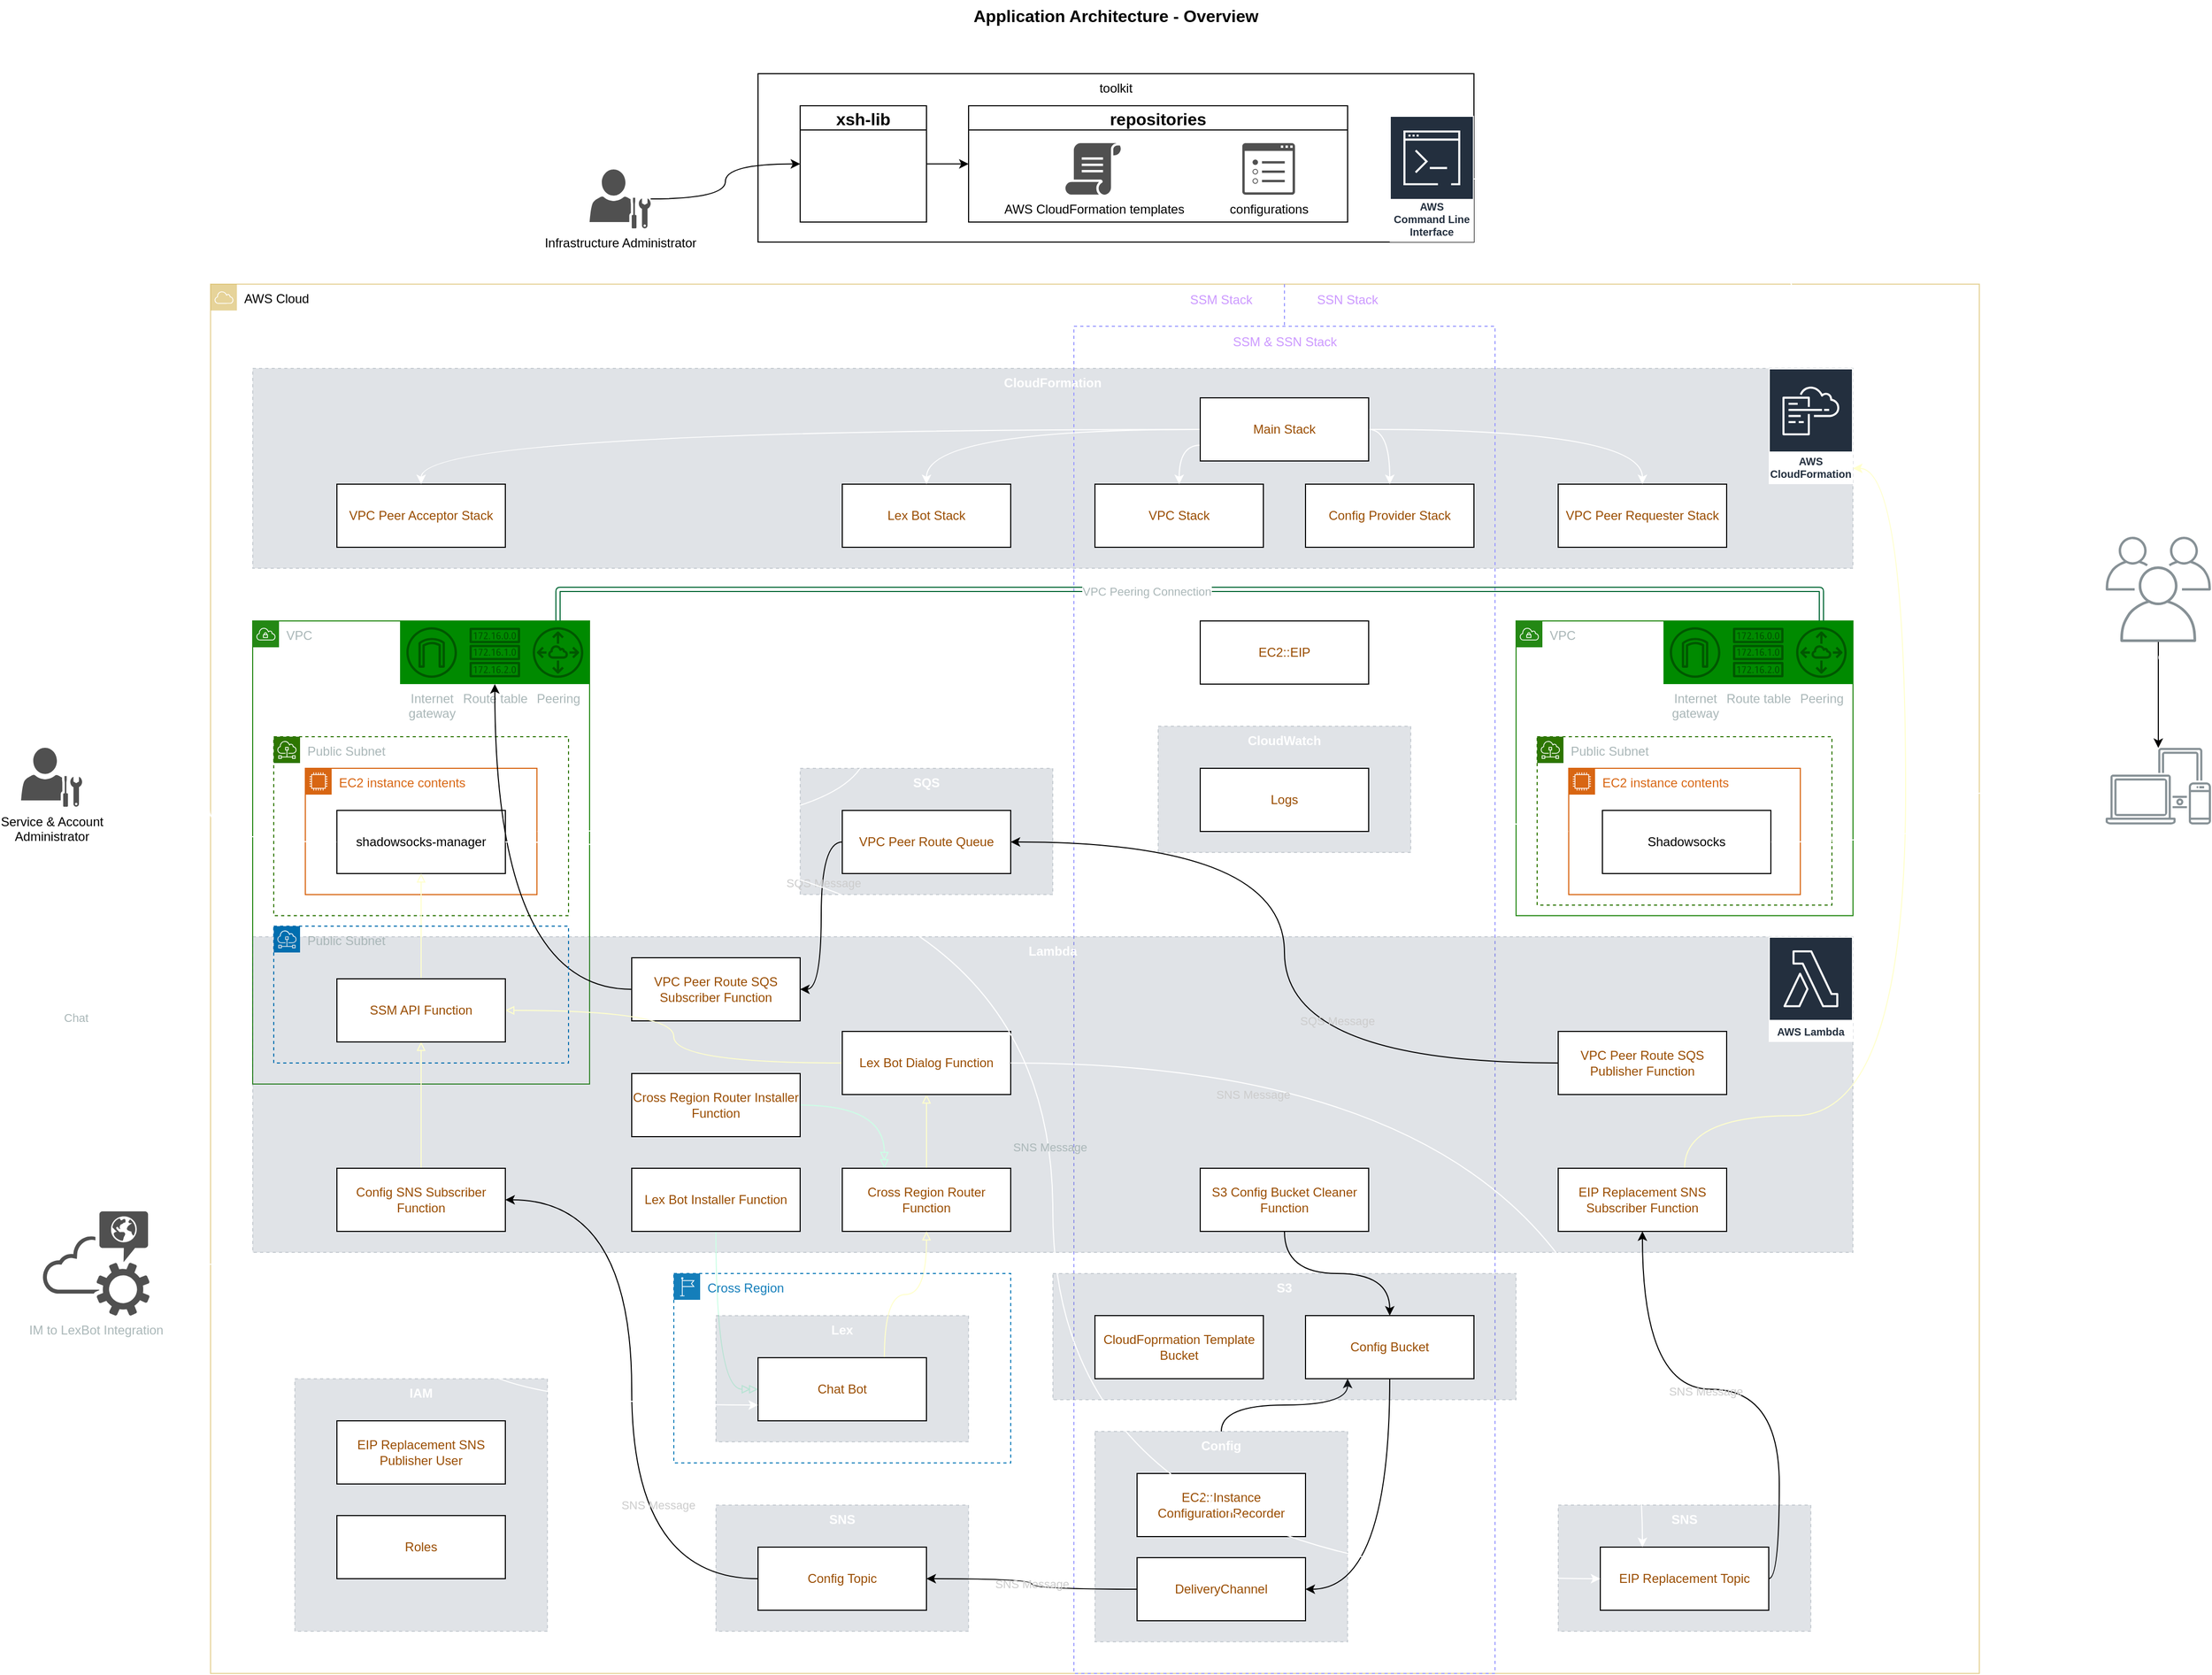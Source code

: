 <mxfile>
    <diagram id="6mEDW-DJfZ1SAaMYTYwN" name="Page-1">
        <mxGraphModel dx="754" dy="772" grid="1" gridSize="10" guides="1" tooltips="1" connect="1" arrows="1" fold="1" page="1" pageScale="1" pageWidth="2336" pageHeight="1654" math="0" shadow="0">
            <root>
                <mxCell id="0"/>
                <mxCell id="1" parent="0"/>
                <mxCell id="27" value="AWS Cloud" style="outlineConnect=0;html=1;whiteSpace=wrap;fontSize=12;fontStyle=0;shape=mxgraph.aws4.group;grIcon=mxgraph.aws4.group_aws_cloud;strokeColor=#d6b656;fillColor=none;verticalAlign=top;align=left;spacingLeft=30;dashed=0;rounded=0;opacity=60;" parent="1" vertex="1">
                    <mxGeometry x="320" y="280" width="1680" height="1320" as="geometry"/>
                </mxCell>
                <mxCell id="206" value="Public Subnet" style="sketch=0;outlineConnect=0;html=1;whiteSpace=wrap;fontSize=12;fontStyle=0;shape=mxgraph.aws4.group;grIcon=mxgraph.aws4.group_subnet;strokeColor=#2D7600;fillColor=none;verticalAlign=top;align=left;spacingLeft=30;fontColor=#AAB7B8;dashed=1;labelBackgroundColor=none;labelBorderColor=none;fontFamily=Helvetica;" parent="1" vertex="1">
                    <mxGeometry x="380" y="710" width="280" height="170" as="geometry"/>
                </mxCell>
                <mxCell id="47" value="VPC" style="points=[[0,0],[0.25,0],[0.5,0],[0.75,0],[1,0],[1,0.25],[1,0.5],[1,0.75],[1,1],[0.75,1],[0.5,1],[0.25,1],[0,1],[0,0.75],[0,0.5],[0,0.25]];outlineConnect=0;gradientColor=none;html=1;whiteSpace=wrap;fontSize=12;fontStyle=0;container=1;pointerEvents=0;collapsible=0;recursiveResize=0;shape=mxgraph.aws4.group;grIcon=mxgraph.aws4.group_vpc;strokeColor=#248814;fillColor=none;verticalAlign=top;align=left;spacingLeft=30;fontColor=#AAB7B8;dashed=0;" parent="1" vertex="1">
                    <mxGeometry x="360" y="600" width="320" height="440" as="geometry"/>
                </mxCell>
                <mxCell id="82" value="Route table" style="sketch=0;outlineConnect=0;fontColor=#AAB7B8;strokeColor=#005700;fillColor=#008a00;dashed=0;verticalLabelPosition=bottom;verticalAlign=top;align=center;html=1;fontSize=12;fontStyle=0;aspect=fixed;shape=mxgraph.aws4.resourceIcon;resIcon=mxgraph.aws4.route_table;labelBackgroundColor=none;labelBorderColor=none;" parent="47" vertex="1">
                    <mxGeometry x="200" width="60" height="60" as="geometry"/>
                </mxCell>
                <mxCell id="49" value="EC2 instance contents" style="points=[[0,0],[0.25,0],[0.5,0],[0.75,0],[1,0],[1,0.25],[1,0.5],[1,0.75],[1,1],[0.75,1],[0.5,1],[0.25,1],[0,1],[0,0.75],[0,0.5],[0,0.25]];outlineConnect=0;gradientColor=none;html=1;whiteSpace=wrap;fontSize=12;fontStyle=0;container=1;pointerEvents=0;collapsible=0;recursiveResize=0;shape=mxgraph.aws4.group;grIcon=mxgraph.aws4.group_ec2_instance_contents;strokeColor=#D86613;fillColor=none;verticalAlign=top;align=left;spacingLeft=30;fontColor=#D86613;dashed=0;" parent="47" vertex="1">
                    <mxGeometry x="50" y="140" width="220" height="120" as="geometry"/>
                </mxCell>
                <mxCell id="55" value="shadowsocks-manager" style="rounded=0;whiteSpace=wrap;html=1;" parent="49" vertex="1">
                    <mxGeometry x="30" y="40" width="160" height="60" as="geometry"/>
                </mxCell>
                <mxCell id="176" value="CloudFormation" style="fillColor=#647687;strokeColor=#314354;dashed=1;verticalAlign=top;fontStyle=1;opacity=20;fontColor=#ffffff;" parent="1" vertex="1">
                    <mxGeometry x="360" y="360" width="1520" height="190" as="geometry"/>
                </mxCell>
                <mxCell id="124" value="" style="rounded=0;whiteSpace=wrap;html=1;labelBackgroundColor=none;labelBorderColor=none;fontColor=#333333;fillColor=none;dashed=1;strokeColor=#9999FF;" parent="1" vertex="1">
                    <mxGeometry x="1140" y="320" width="400" height="1280" as="geometry"/>
                </mxCell>
                <mxCell id="8" value="Application Architecture - Overview" style="text;strokeColor=none;align=center;fillColor=none;html=1;verticalAlign=middle;whiteSpace=wrap;rounded=0;fontSize=16;fontStyle=1" parent="1" vertex="1">
                    <mxGeometry x="1020" y="10" width="320" height="30" as="geometry"/>
                </mxCell>
                <mxCell id="53" value="VPC" style="points=[[0,0],[0.25,0],[0.5,0],[0.75,0],[1,0],[1,0.25],[1,0.5],[1,0.75],[1,1],[0.75,1],[0.5,1],[0.25,1],[0,1],[0,0.75],[0,0.5],[0,0.25]];outlineConnect=0;gradientColor=none;html=1;whiteSpace=wrap;fontSize=12;fontStyle=0;container=1;pointerEvents=0;collapsible=0;recursiveResize=0;shape=mxgraph.aws4.group;grIcon=mxgraph.aws4.group_vpc;strokeColor=#248814;fillColor=none;verticalAlign=top;align=left;spacingLeft=30;fontColor=#AAB7B8;dashed=0;" parent="1" vertex="1">
                    <mxGeometry x="1560" y="600" width="320" height="280" as="geometry"/>
                </mxCell>
                <mxCell id="215" value="Public Subnet" style="sketch=0;outlineConnect=0;html=1;whiteSpace=wrap;fontSize=12;fontStyle=0;shape=mxgraph.aws4.group;grIcon=mxgraph.aws4.group_subnet;strokeColor=#2D7600;fillColor=none;verticalAlign=top;align=left;spacingLeft=30;fontColor=#AAB7B8;dashed=1;labelBackgroundColor=none;labelBorderColor=none;fontFamily=Helvetica;" parent="53" vertex="1">
                    <mxGeometry x="20" y="110" width="280" height="160" as="geometry"/>
                </mxCell>
                <mxCell id="56" value="EC2 instance contents" style="points=[[0,0],[0.25,0],[0.5,0],[0.75,0],[1,0],[1,0.25],[1,0.5],[1,0.75],[1,1],[0.75,1],[0.5,1],[0.25,1],[0,1],[0,0.75],[0,0.5],[0,0.25]];outlineConnect=0;gradientColor=none;html=1;whiteSpace=wrap;fontSize=12;fontStyle=0;container=1;pointerEvents=0;collapsible=0;recursiveResize=0;shape=mxgraph.aws4.group;grIcon=mxgraph.aws4.group_ec2_instance_contents;strokeColor=#D86613;fillColor=none;verticalAlign=top;align=left;spacingLeft=30;fontColor=#D86613;dashed=0;" parent="53" vertex="1">
                    <mxGeometry x="50" y="140" width="220" height="120" as="geometry"/>
                </mxCell>
                <mxCell id="57" value="Shadowsocks" style="rounded=0;whiteSpace=wrap;html=1;" parent="56" vertex="1">
                    <mxGeometry x="32" y="40" width="160" height="60" as="geometry"/>
                </mxCell>
                <mxCell id="68" value="SNS" style="fillColor=#647687;strokeColor=#314354;dashed=1;verticalAlign=top;fontStyle=1;opacity=20;fontColor=#ffffff;" parent="1" vertex="1">
                    <mxGeometry x="800" y="1440" width="240" height="120" as="geometry"/>
                </mxCell>
                <mxCell id="155" style="edgeStyle=orthogonalEdgeStyle;curved=1;html=1;entryX=0.5;entryY=1;entryDx=0;entryDy=0;labelBackgroundColor=none;strokeColor=#FFFFFF;strokeWidth=1;fontColor=#CCCCCC;startArrow=none;startFill=0;endArrow=classic;endFill=1;" parent="1" source="50" target="154" edge="1">
                    <mxGeometry relative="1" as="geometry"/>
                </mxCell>
                <mxCell id="50" value="Lambda" style="fillColor=#647687;strokeColor=#314354;dashed=1;verticalAlign=top;fontStyle=1;opacity=20;fontColor=#ffffff;" parent="1" vertex="1">
                    <mxGeometry x="360" y="900" width="1520" height="300" as="geometry"/>
                </mxCell>
                <mxCell id="92" style="edgeStyle=orthogonalEdgeStyle;curved=1;html=1;entryX=1;entryY=0.5;entryDx=0;entryDy=0;fontColor=#FFFFFF;startArrow=none;startFill=0;" parent="1" source="71" target="63" edge="1">
                    <mxGeometry relative="1" as="geometry"/>
                </mxCell>
                <mxCell id="152" value="SNS Message" style="edgeLabel;html=1;align=center;verticalAlign=middle;resizable=0;points=[];fontColor=#CCCCCC;labelBackgroundColor=none;" parent="92" vertex="1" connectable="0">
                    <mxGeometry x="-0.367" y="-25" relative="1" as="geometry">
                        <mxPoint as="offset"/>
                    </mxGeometry>
                </mxCell>
                <mxCell id="71" value="Config Topic" style="rounded=0;whiteSpace=wrap;html=1;fontColor=#994C00;" parent="1" vertex="1">
                    <mxGeometry x="840" y="1480" width="160" height="60" as="geometry"/>
                </mxCell>
                <mxCell id="72" value="SQS" style="fillColor=#647687;strokeColor=#314354;dashed=1;verticalAlign=top;fontStyle=1;opacity=20;fontColor=#ffffff;" parent="1" vertex="1">
                    <mxGeometry x="880" y="740" width="240" height="120" as="geometry"/>
                </mxCell>
                <mxCell id="93" style="edgeStyle=orthogonalEdgeStyle;curved=1;html=1;entryX=1;entryY=0.5;entryDx=0;entryDy=0;fontColor=#FFFFFF;startArrow=none;startFill=0;" parent="1" source="73" target="74" edge="1">
                    <mxGeometry relative="1" as="geometry"/>
                </mxCell>
                <mxCell id="153" value="SQS Message" style="edgeLabel;html=1;align=center;verticalAlign=middle;resizable=0;points=[];fontColor=#CCCCCC;labelBackgroundColor=none;" parent="93" vertex="1" connectable="0">
                    <mxGeometry x="-0.344" y="2" relative="1" as="geometry">
                        <mxPoint as="offset"/>
                    </mxGeometry>
                </mxCell>
                <mxCell id="73" value="VPC Peer Route Queue" style="rounded=0;whiteSpace=wrap;html=1;fontColor=#994C00;" parent="1" vertex="1">
                    <mxGeometry x="920" y="780" width="160" height="60" as="geometry"/>
                </mxCell>
                <mxCell id="77" style="edgeStyle=orthogonalEdgeStyle;curved=1;html=1;strokeColor=#FFFFCC;endArrow=block;endFill=0;" parent="1" source="63" target="60" edge="1">
                    <mxGeometry relative="1" as="geometry"/>
                </mxCell>
                <mxCell id="63" value="Config SNS Subscriber Function" style="rounded=0;whiteSpace=wrap;html=1;fontColor=#994C00;" parent="1" vertex="1">
                    <mxGeometry x="440" y="1120" width="160" height="60" as="geometry"/>
                </mxCell>
                <mxCell id="89" style="edgeStyle=orthogonalEdgeStyle;curved=1;html=1;fontColor=#FFFFFF;startArrow=none;startFill=0;strokeColor=#FFFFCC;endArrow=block;endFill=0;" parent="1" source="60" target="55" edge="1">
                    <mxGeometry relative="1" as="geometry"/>
                </mxCell>
                <mxCell id="85" style="edgeStyle=orthogonalEdgeStyle;curved=1;html=1;" parent="1" source="74" target="82" edge="1">
                    <mxGeometry relative="1" as="geometry"/>
                </mxCell>
                <mxCell id="74" value="VPC Peer Route SQS Subscriber Function" style="rounded=0;whiteSpace=wrap;html=1;fontColor=#994C00;" parent="1" vertex="1">
                    <mxGeometry x="720" y="920" width="160" height="60" as="geometry"/>
                </mxCell>
                <mxCell id="116" style="edgeStyle=orthogonalEdgeStyle;curved=1;html=1;entryX=1;entryY=0.5;entryDx=0;entryDy=0;fontColor=#FFFFFF;startArrow=none;startFill=0;" parent="1" source="79" target="73" edge="1">
                    <mxGeometry relative="1" as="geometry"/>
                </mxCell>
                <mxCell id="150" value="SQS Message" style="edgeLabel;html=1;align=center;verticalAlign=middle;resizable=0;points=[];fontColor=#CCCCCC;labelBackgroundColor=none;" parent="116" vertex="1" connectable="0">
                    <mxGeometry x="0.024" y="-1" relative="1" as="geometry">
                        <mxPoint x="49" y="74" as="offset"/>
                    </mxGeometry>
                </mxCell>
                <mxCell id="79" value="VPC Peer Route SQS Publisher Function" style="rounded=0;whiteSpace=wrap;html=1;fontColor=#994C00;" parent="1" vertex="1">
                    <mxGeometry x="1600" y="990" width="160" height="60" as="geometry"/>
                </mxCell>
                <mxCell id="81" value="Peering" style="sketch=0;outlineConnect=0;fontColor=#AAB7B8;strokeColor=#005700;fillColor=#008a00;dashed=0;verticalLabelPosition=bottom;verticalAlign=top;align=center;html=1;fontSize=12;fontStyle=0;aspect=fixed;shape=mxgraph.aws4.resourceIcon;resIcon=mxgraph.aws4.peering;labelBackgroundColor=none;labelBorderColor=none;" parent="1" vertex="1">
                    <mxGeometry x="620" y="600" width="60" height="60" as="geometry"/>
                </mxCell>
                <mxCell id="87" style="edgeStyle=orthogonalEdgeStyle;curved=1;html=1;startArrow=none;startFill=1;shape=link;fillColor=#60a917;strokeColor=#006633;" parent="1" source="84" target="81" edge="1">
                    <mxGeometry relative="1" as="geometry">
                        <Array as="points">
                            <mxPoint x="1850" y="570"/>
                            <mxPoint x="650" y="570"/>
                        </Array>
                    </mxGeometry>
                </mxCell>
                <mxCell id="240" value="VPC Peering Connection" style="edgeLabel;html=1;align=center;verticalAlign=middle;resizable=0;points=[];fontFamily=Helvetica;fontColor=#AAB7B8;" parent="87" vertex="1" connectable="0">
                    <mxGeometry x="0.066" y="2" relative="1" as="geometry">
                        <mxPoint as="offset"/>
                    </mxGeometry>
                </mxCell>
                <mxCell id="84" value="Peering" style="sketch=0;outlineConnect=0;fontColor=#AAB7B8;strokeColor=#005700;fillColor=#008a00;dashed=0;verticalLabelPosition=bottom;verticalAlign=top;align=center;html=1;fontSize=12;fontStyle=0;aspect=fixed;shape=mxgraph.aws4.resourceIcon;resIcon=mxgraph.aws4.peering;labelBackgroundColor=none;labelBorderColor=none;" parent="1" vertex="1">
                    <mxGeometry x="1820" y="600" width="60" height="60" as="geometry"/>
                </mxCell>
                <mxCell id="88" value="Route table" style="sketch=0;outlineConnect=0;fontColor=#AAB7B8;strokeColor=#005700;fillColor=#008a00;dashed=0;verticalLabelPosition=bottom;verticalAlign=top;align=center;html=1;fontSize=12;fontStyle=0;aspect=fixed;shape=mxgraph.aws4.resourceIcon;resIcon=mxgraph.aws4.route_table;labelBackgroundColor=none;labelBorderColor=none;" parent="1" vertex="1">
                    <mxGeometry x="1760" y="600" width="60" height="60" as="geometry"/>
                </mxCell>
                <mxCell id="103" style="edgeStyle=orthogonalEdgeStyle;curved=1;html=1;fontColor=#FFFFFF;startArrow=none;startFill=0;entryX=0.25;entryY=1;entryDx=0;entryDy=0;" parent="1" source="95" target="97" edge="1">
                    <mxGeometry relative="1" as="geometry"/>
                </mxCell>
                <mxCell id="95" value="Config" style="fillColor=#647687;strokeColor=#314354;dashed=1;verticalAlign=top;fontStyle=1;opacity=20;fontColor=#ffffff;" parent="1" vertex="1">
                    <mxGeometry x="1160" y="1370" width="240" height="200" as="geometry"/>
                </mxCell>
                <mxCell id="96" value="S3" style="fillColor=#647687;strokeColor=#314354;dashed=1;verticalAlign=top;fontStyle=1;opacity=20;fontColor=#ffffff;" parent="1" vertex="1">
                    <mxGeometry x="1120" y="1220" width="440" height="120" as="geometry"/>
                </mxCell>
                <mxCell id="113" style="edgeStyle=orthogonalEdgeStyle;curved=1;html=1;entryX=1;entryY=0.5;entryDx=0;entryDy=0;fontColor=#FFFFFF;startArrow=none;startFill=0;" parent="1" source="97" target="101" edge="1">
                    <mxGeometry relative="1" as="geometry"/>
                </mxCell>
                <mxCell id="99" value="EC2::Instance ConfigurationRecorder" style="rounded=0;whiteSpace=wrap;html=1;fontColor=#994C00;" parent="1" vertex="1">
                    <mxGeometry x="1200" y="1410" width="160" height="60" as="geometry"/>
                </mxCell>
                <mxCell id="104" value="&lt;font color=&quot;#cccccc&quot;&gt;SNS Message&lt;/font&gt;" style="edgeStyle=orthogonalEdgeStyle;curved=1;html=1;entryX=1;entryY=0.5;entryDx=0;entryDy=0;fontColor=#B3B3B3;startArrow=none;startFill=0;labelBackgroundColor=none;" parent="1" source="101" target="71" edge="1">
                    <mxGeometry relative="1" as="geometry"/>
                </mxCell>
                <mxCell id="101" value="DeliveryChannel" style="rounded=0;whiteSpace=wrap;html=1;fontColor=#994C00;" parent="1" vertex="1">
                    <mxGeometry x="1200" y="1490" width="160" height="60" as="geometry"/>
                </mxCell>
                <mxCell id="132" style="edgeStyle=orthogonalEdgeStyle;html=1;entryX=0;entryY=0.5;entryDx=0;entryDy=0;fontColor=#FFFFFF;startArrow=none;startFill=0;elbow=vertical;curved=1;endArrow=doubleBlock;endFill=0;strokeColor=#CCFFE6;" parent="1" source="106" target="131" edge="1">
                    <mxGeometry relative="1" as="geometry"/>
                </mxCell>
                <mxCell id="106" value="Lex Bot Installer Function" style="rounded=0;whiteSpace=wrap;html=1;fontColor=#994C00;" parent="1" vertex="1">
                    <mxGeometry x="720" y="1120" width="160" height="60" as="geometry"/>
                </mxCell>
                <mxCell id="111" style="edgeStyle=orthogonalEdgeStyle;html=1;fontColor=#FFFFFF;startArrow=none;startFill=0;entryX=0.25;entryY=0;entryDx=0;entryDy=0;elbow=vertical;curved=1;endArrow=doubleBlock;endFill=0;strokeColor=#CCFFE6;" parent="1" source="107" target="109" edge="1">
                    <mxGeometry relative="1" as="geometry"/>
                </mxCell>
                <mxCell id="107" value="Cross Region Router Installer Function" style="rounded=0;whiteSpace=wrap;html=1;fontColor=#994C00;" parent="1" vertex="1">
                    <mxGeometry x="720" y="1030" width="160" height="60" as="geometry"/>
                </mxCell>
                <mxCell id="134" style="edgeStyle=orthogonalEdgeStyle;curved=1;html=1;entryX=0.5;entryY=1;entryDx=0;entryDy=0;fontColor=#FFFFFF;startArrow=none;startFill=0;strokeColor=#FFFFCC;endArrow=block;endFill=0;" parent="1" source="109" target="112" edge="1">
                    <mxGeometry relative="1" as="geometry"/>
                </mxCell>
                <mxCell id="109" value="Cross Region Router Function" style="rounded=0;whiteSpace=wrap;html=1;fontColor=#994C00;" parent="1" vertex="1">
                    <mxGeometry x="920" y="1120" width="160" height="60" as="geometry"/>
                </mxCell>
                <mxCell id="165" style="edgeStyle=orthogonalEdgeStyle;curved=1;html=1;entryX=1;entryY=0.5;entryDx=0;entryDy=0;labelBackgroundColor=none;strokeColor=#FFFFCC;strokeWidth=1;fontColor=#CCCCCC;startArrow=none;startFill=0;endArrow=block;endFill=0;elbow=vertical;" parent="1" source="112" target="60" edge="1">
                    <mxGeometry relative="1" as="geometry"/>
                </mxCell>
                <mxCell id="112" value="Lex Bot Dialog Function" style="rounded=0;whiteSpace=wrap;html=1;fontColor=#994C00;" parent="1" vertex="1">
                    <mxGeometry x="920" y="990" width="160" height="60" as="geometry"/>
                </mxCell>
                <mxCell id="114" value="" style="endArrow=none;dashed=1;html=1;strokeWidth=1;fontColor=#FFFFFF;fillColor=#f5f5f5;strokeColor=#9999FF;rounded=0;" parent="1" target="124" edge="1">
                    <mxGeometry width="50" height="50" relative="1" as="geometry">
                        <mxPoint x="1340" y="280" as="sourcePoint"/>
                        <mxPoint x="1339.29" y="1648.857" as="targetPoint"/>
                    </mxGeometry>
                </mxCell>
                <mxCell id="97" value="Config Bucket" style="rounded=0;whiteSpace=wrap;html=1;fontColor=#994C00;" parent="1" vertex="1">
                    <mxGeometry x="1360" y="1260" width="160" height="60" as="geometry"/>
                </mxCell>
                <mxCell id="118" value="CloudFoprmation Template Bucket" style="rounded=0;whiteSpace=wrap;html=1;fontColor=#994C00;" parent="1" vertex="1">
                    <mxGeometry x="1160" y="1260" width="160" height="60" as="geometry"/>
                </mxCell>
                <mxCell id="125" value="SNS" style="fillColor=#647687;strokeColor=#314354;dashed=1;verticalAlign=top;fontStyle=1;opacity=20;fontColor=#ffffff;" parent="1" vertex="1">
                    <mxGeometry x="1600" y="1440" width="240" height="120" as="geometry"/>
                </mxCell>
                <mxCell id="140" style="edgeStyle=orthogonalEdgeStyle;curved=1;html=1;entryX=0.5;entryY=1;entryDx=0;entryDy=0;fontColor=#FFFFFF;startArrow=none;startFill=0;exitX=1;exitY=0.5;exitDx=0;exitDy=0;" parent="1" source="69" target="139" edge="1">
                    <mxGeometry relative="1" as="geometry"/>
                </mxCell>
                <mxCell id="151" value="SNS Message" style="edgeLabel;html=1;align=center;verticalAlign=middle;resizable=0;points=[];fontColor=#CCCCCC;labelBackgroundColor=none;" parent="140" vertex="1" connectable="0">
                    <mxGeometry x="0.104" y="2" relative="1" as="geometry">
                        <mxPoint x="-1" as="offset"/>
                    </mxGeometry>
                </mxCell>
                <mxCell id="69" value="EIP Replacement Topic" style="rounded=0;whiteSpace=wrap;html=1;fontColor=#994C00;" parent="1" vertex="1">
                    <mxGeometry x="1640" y="1480" width="160" height="60" as="geometry"/>
                </mxCell>
                <mxCell id="130" value="Lex" style="fillColor=#647687;strokeColor=#314354;dashed=1;verticalAlign=top;fontStyle=1;opacity=20;fontColor=#ffffff;" parent="1" vertex="1">
                    <mxGeometry x="800" y="1260" width="240" height="120" as="geometry"/>
                </mxCell>
                <mxCell id="145" style="edgeStyle=orthogonalEdgeStyle;html=1;entryX=0.5;entryY=1;entryDx=0;entryDy=0;strokeColor=#FFFFCC;strokeWidth=1;fontColor=#FFFFFF;startArrow=none;startFill=0;curved=1;exitX=0.75;exitY=0;exitDx=0;exitDy=0;endArrow=block;endFill=0;" parent="1" source="131" target="109" edge="1">
                    <mxGeometry relative="1" as="geometry"/>
                </mxCell>
                <mxCell id="131" value="Chat Bot" style="rounded=0;whiteSpace=wrap;html=1;fontColor=#994C00;" parent="1" vertex="1">
                    <mxGeometry x="840" y="1300" width="160" height="60" as="geometry"/>
                </mxCell>
                <mxCell id="138" style="edgeStyle=orthogonalEdgeStyle;curved=1;html=1;fontColor=#FFFFFF;startArrow=none;startFill=0;" parent="1" source="137" target="97" edge="1">
                    <mxGeometry relative="1" as="geometry"/>
                </mxCell>
                <mxCell id="137" value="S3 Config Bucket Cleaner Function" style="rounded=0;whiteSpace=wrap;html=1;fontColor=#994C00;" parent="1" vertex="1">
                    <mxGeometry x="1260" y="1120" width="160" height="60" as="geometry"/>
                </mxCell>
                <mxCell id="193" style="edgeStyle=orthogonalEdgeStyle;curved=1;html=1;entryX=1;entryY=0.5;entryDx=0;entryDy=0;labelBackgroundColor=none;strokeColor=#FFFFCC;strokeWidth=1;fontFamily=Helvetica;fontColor=#CCCCCC;startArrow=none;startFill=0;endArrow=classic;endFill=1;elbow=vertical;" parent="1" source="139" target="176" edge="1">
                    <mxGeometry relative="1" as="geometry">
                        <Array as="points">
                            <mxPoint x="1720" y="1070"/>
                            <mxPoint x="1930" y="1070"/>
                            <mxPoint x="1930" y="455"/>
                        </Array>
                    </mxGeometry>
                </mxCell>
                <mxCell id="139" value="EIP Replacement SNS Subscriber Function" style="rounded=0;whiteSpace=wrap;html=1;fontColor=#994C00;" parent="1" vertex="1">
                    <mxGeometry x="1600" y="1120" width="160" height="60" as="geometry"/>
                </mxCell>
                <mxCell id="142" value="IAM" style="fillColor=#647687;strokeColor=#314354;dashed=1;verticalAlign=top;fontStyle=1;opacity=20;fontColor=#ffffff;" parent="1" vertex="1">
                    <mxGeometry x="400" y="1320" width="240" height="240" as="geometry"/>
                </mxCell>
                <mxCell id="143" value="CloudWatch" style="fillColor=#647687;strokeColor=#314354;dashed=1;verticalAlign=top;fontStyle=1;opacity=20;fontColor=#ffffff;" parent="1" vertex="1">
                    <mxGeometry x="1220" y="700" width="240" height="120" as="geometry"/>
                </mxCell>
                <mxCell id="146" value="Cross Region" style="points=[[0,0],[0.25,0],[0.5,0],[0.75,0],[1,0],[1,0.25],[1,0.5],[1,0.75],[1,1],[0.75,1],[0.5,1],[0.25,1],[0,1],[0,0.75],[0,0.5],[0,0.25]];outlineConnect=0;gradientColor=none;html=1;whiteSpace=wrap;fontSize=12;fontStyle=0;container=1;pointerEvents=0;collapsible=0;recursiveResize=0;shape=mxgraph.aws4.group;grIcon=mxgraph.aws4.group_region;strokeColor=#147EBA;fillColor=none;verticalAlign=top;align=left;spacingLeft=30;fontColor=#147EBA;dashed=1;labelBackgroundColor=none;labelBorderColor=none;" parent="1" vertex="1">
                    <mxGeometry x="760" y="1220" width="320" height="180" as="geometry"/>
                </mxCell>
                <mxCell id="147" value="" style="endArrow=classic;strokeColor=#FFFFFF;strokeWidth=1;fontColor=default;html=1;exitX=1;exitY=0.5;exitDx=0;exitDy=0;entryX=0.25;entryY=0;entryDx=0;entryDy=0;edgeStyle=orthogonalEdgeStyle;curved=1;" parent="1" source="112" target="69" edge="1">
                    <mxGeometry relative="1" as="geometry">
                        <mxPoint x="1850" y="1309.23" as="sourcePoint"/>
                        <mxPoint x="1950" y="1309.23" as="targetPoint"/>
                    </mxGeometry>
                </mxCell>
                <mxCell id="149" value="SNS Message" style="edgeLabel;html=1;align=center;verticalAlign=middle;resizable=0;points=[];fontColor=#CCCCCC;labelBackgroundColor=none;" parent="147" vertex="1" connectable="0">
                    <mxGeometry x="-0.206" y="-115" relative="1" as="geometry">
                        <mxPoint x="-191" y="-85" as="offset"/>
                    </mxGeometry>
                </mxCell>
                <mxCell id="154" value="Logs" style="rounded=0;whiteSpace=wrap;html=1;fontColor=#994C00;" parent="1" vertex="1">
                    <mxGeometry x="1260" y="740" width="160" height="60" as="geometry"/>
                </mxCell>
                <mxCell id="163" style="edgeStyle=orthogonalEdgeStyle;curved=1;html=1;entryX=1;entryY=0.5;entryDx=0;entryDy=0;labelBackgroundColor=none;strokeColor=#FFFFFF;strokeWidth=1;fontColor=#CCCCCC;startArrow=none;startFill=0;endArrow=classic;endFill=1;elbow=vertical;" parent="1" source="161" target="49" edge="1">
                    <mxGeometry relative="1" as="geometry"/>
                </mxCell>
                <mxCell id="177" style="edgeStyle=orthogonalEdgeStyle;curved=1;html=1;entryX=0;entryY=0.5;entryDx=0;entryDy=0;labelBackgroundColor=none;strokeColor=#FFFFFF;strokeWidth=1;fontFamily=Helvetica;fontColor=#FFFFFF;startArrow=none;startFill=0;endArrow=classic;endFill=1;elbow=vertical;" parent="1" source="161" target="56" edge="1">
                    <mxGeometry relative="1" as="geometry"/>
                </mxCell>
                <mxCell id="161" value="EC2::EIP" style="rounded=0;whiteSpace=wrap;html=1;fontColor=#994C00;" parent="1" vertex="1">
                    <mxGeometry x="1260" y="600" width="160" height="60" as="geometry"/>
                </mxCell>
                <mxCell id="167" value="VPC Stack" style="rounded=0;whiteSpace=wrap;html=1;fontColor=#994C00;" parent="1" vertex="1">
                    <mxGeometry x="1160" y="470" width="160" height="60" as="geometry"/>
                </mxCell>
                <mxCell id="168" value="Config Provider Stack" style="rounded=0;whiteSpace=wrap;html=1;fontColor=#994C00;" parent="1" vertex="1">
                    <mxGeometry x="1360" y="470" width="160" height="60" as="geometry"/>
                </mxCell>
                <mxCell id="169" value="VPC Peer Acceptor Stack" style="rounded=0;whiteSpace=wrap;html=1;fontColor=#994C00;" parent="1" vertex="1">
                    <mxGeometry x="440" y="470" width="160" height="60" as="geometry"/>
                </mxCell>
                <mxCell id="170" value="VPC Peer Requester Stack" style="rounded=0;whiteSpace=wrap;html=1;fontColor=#994C00;" parent="1" vertex="1">
                    <mxGeometry x="1600" y="470" width="160" height="60" as="geometry"/>
                </mxCell>
                <mxCell id="172" value="Lex Bot Stack" style="rounded=0;whiteSpace=wrap;html=1;fontColor=#994C00;" parent="1" vertex="1">
                    <mxGeometry x="920" y="470" width="160" height="60" as="geometry"/>
                </mxCell>
                <mxCell id="174" value="Internet&#10;gateway" style="sketch=0;outlineConnect=0;fontColor=#AAB7B8;strokeColor=#005700;fillColor=#008a00;dashed=0;verticalLabelPosition=bottom;verticalAlign=top;align=center;html=1;fontSize=12;fontStyle=0;aspect=fixed;shape=mxgraph.aws4.resourceIcon;resIcon=mxgraph.aws4.internet_gateway;labelBackgroundColor=none;labelBorderColor=none;fontFamily=Helvetica;" parent="1" vertex="1">
                    <mxGeometry x="1700" y="600" width="60" height="60" as="geometry"/>
                </mxCell>
                <mxCell id="175" value="Internet&#10;gateway" style="sketch=0;outlineConnect=0;fontColor=#AAB7B8;strokeColor=#005700;fillColor=#008a00;dashed=0;verticalLabelPosition=bottom;verticalAlign=top;align=center;html=1;fontSize=12;fontStyle=0;aspect=fixed;shape=mxgraph.aws4.resourceIcon;resIcon=mxgraph.aws4.internet_gateway;labelBackgroundColor=none;labelBorderColor=none;fontFamily=Helvetica;" parent="1" vertex="1">
                    <mxGeometry x="500" y="600" width="60" height="60" as="geometry"/>
                </mxCell>
                <mxCell id="180" value="EIP Replacement SNS Publisher User" style="rounded=0;whiteSpace=wrap;html=1;fontColor=#994C00;" parent="1" vertex="1">
                    <mxGeometry x="440" y="1360" width="160" height="60" as="geometry"/>
                </mxCell>
                <mxCell id="181" value="Roles" style="rounded=0;whiteSpace=wrap;html=1;fontColor=#994C00;" parent="1" vertex="1">
                    <mxGeometry x="440" y="1450" width="160" height="60" as="geometry"/>
                </mxCell>
                <mxCell id="182" value="SSM Stack" style="text;html=1;strokeColor=none;fillColor=none;align=center;verticalAlign=middle;whiteSpace=wrap;rounded=0;dashed=1;labelBackgroundColor=none;labelBorderColor=none;sketch=0;fontFamily=Helvetica;fontColor=#CC99FF;" parent="1" vertex="1">
                    <mxGeometry x="1220" y="280" width="120" height="30" as="geometry"/>
                </mxCell>
                <mxCell id="185" value="SSN Stack" style="text;html=1;strokeColor=none;fillColor=none;align=center;verticalAlign=middle;whiteSpace=wrap;rounded=0;dashed=1;labelBackgroundColor=none;labelBorderColor=none;sketch=0;fontFamily=Helvetica;fontColor=#CC99FF;" parent="1" vertex="1">
                    <mxGeometry x="1340" y="280" width="120" height="30" as="geometry"/>
                </mxCell>
                <mxCell id="186" value="SSM &amp;amp; SSN Stack" style="text;html=1;strokeColor=none;fillColor=none;align=center;verticalAlign=middle;whiteSpace=wrap;rounded=0;dashed=1;labelBackgroundColor=none;labelBorderColor=none;sketch=0;fontFamily=Helvetica;fontColor=#CC99FF;" parent="1" vertex="1">
                    <mxGeometry x="1242.5" y="320" width="195" height="30" as="geometry"/>
                </mxCell>
                <mxCell id="233" style="edgeStyle=orthogonalEdgeStyle;curved=1;html=1;labelBackgroundColor=none;strokeColor=#FFFFFF;strokeWidth=1;fontFamily=Helvetica;fontColor=#CC99FF;startArrow=none;startFill=0;endArrow=classic;endFill=1;elbow=vertical;" parent="1" source="192" target="169" edge="1">
                    <mxGeometry relative="1" as="geometry"/>
                </mxCell>
                <mxCell id="235" style="edgeStyle=orthogonalEdgeStyle;curved=1;html=1;labelBackgroundColor=none;strokeColor=#FFFFFF;strokeWidth=1;fontFamily=Helvetica;fontColor=#CC99FF;startArrow=none;startFill=0;endArrow=classic;endFill=1;elbow=vertical;" parent="1" source="192" target="172" edge="1">
                    <mxGeometry relative="1" as="geometry"/>
                </mxCell>
                <mxCell id="236" style="edgeStyle=orthogonalEdgeStyle;curved=1;html=1;labelBackgroundColor=none;strokeColor=#FFFFFF;strokeWidth=1;fontFamily=Helvetica;fontColor=#CC99FF;startArrow=none;startFill=0;endArrow=classic;endFill=1;elbow=vertical;exitX=0;exitY=0.75;exitDx=0;exitDy=0;" parent="1" source="192" target="167" edge="1">
                    <mxGeometry relative="1" as="geometry"/>
                </mxCell>
                <mxCell id="237" style="edgeStyle=orthogonalEdgeStyle;curved=1;html=1;labelBackgroundColor=none;strokeColor=#FFFFFF;strokeWidth=1;fontFamily=Helvetica;fontColor=#CC99FF;startArrow=none;startFill=0;endArrow=classic;endFill=1;elbow=vertical;exitX=1;exitY=0.5;exitDx=0;exitDy=0;" parent="1" source="192" target="168" edge="1">
                    <mxGeometry relative="1" as="geometry"/>
                </mxCell>
                <mxCell id="238" style="edgeStyle=orthogonalEdgeStyle;curved=1;html=1;labelBackgroundColor=none;strokeColor=#FFFFFF;strokeWidth=1;fontFamily=Helvetica;fontColor=#CC99FF;startArrow=none;startFill=0;endArrow=classic;endFill=1;elbow=vertical;" parent="1" source="192" target="170" edge="1">
                    <mxGeometry relative="1" as="geometry"/>
                </mxCell>
                <mxCell id="192" value="Main Stack" style="rounded=0;whiteSpace=wrap;html=1;fontColor=#994C00;" parent="1" vertex="1">
                    <mxGeometry x="1260" y="388" width="160" height="60" as="geometry"/>
                </mxCell>
                <mxCell id="200" value="AWS CloudFormation" style="sketch=0;outlineConnect=0;fontColor=#232F3E;gradientColor=none;strokeColor=#ffffff;fillColor=#232F3E;dashed=0;verticalLabelPosition=middle;verticalAlign=bottom;align=center;html=1;whiteSpace=wrap;fontSize=10;fontStyle=1;spacing=3;shape=mxgraph.aws4.productIcon;prIcon=mxgraph.aws4.cloudformation;labelBackgroundColor=none;labelBorderColor=none;fontFamily=Helvetica;" parent="1" vertex="1">
                    <mxGeometry x="1800" y="360" width="80" height="110" as="geometry"/>
                </mxCell>
                <mxCell id="207" value="Public Subnet" style="sketch=0;outlineConnect=0;html=1;whiteSpace=wrap;fontSize=12;fontStyle=0;shape=mxgraph.aws4.group;grIcon=mxgraph.aws4.group_subnet;strokeColor=#006EAF;fillColor=none;verticalAlign=top;align=left;spacingLeft=30;fontColor=#AAB7B8;dashed=1;labelBackgroundColor=none;labelBorderColor=none;fontFamily=Helvetica;" parent="1" vertex="1">
                    <mxGeometry x="380" y="890" width="280" height="130" as="geometry"/>
                </mxCell>
                <mxCell id="60" value="SSM API Function" style="rounded=0;whiteSpace=wrap;html=1;fontColor=#994C00;" parent="1" vertex="1">
                    <mxGeometry x="440" y="940" width="160" height="60" as="geometry"/>
                </mxCell>
                <mxCell id="216" value="toolkit" style="rounded=0;whiteSpace=wrap;html=1;verticalAlign=top;fillColor=none;" parent="1" vertex="1">
                    <mxGeometry x="840" y="80" width="680" height="160" as="geometry"/>
                </mxCell>
                <mxCell id="217" value="repositories" style="swimlane;fontSize=16;" parent="1" vertex="1">
                    <mxGeometry x="1040" y="110.5" width="360" height="110.5" as="geometry"/>
                </mxCell>
                <mxCell id="218" value="AWS CloudFormation templates" style="pointerEvents=1;shadow=0;dashed=0;html=1;strokeColor=none;fillColor=#505050;labelPosition=center;verticalLabelPosition=bottom;verticalAlign=top;outlineConnect=0;align=center;shape=mxgraph.office.concepts.script;rounded=0;" parent="217" vertex="1">
                    <mxGeometry x="92" y="35.5" width="53" height="49" as="geometry"/>
                </mxCell>
                <mxCell id="219" value="configurations" style="pointerEvents=1;shadow=0;dashed=0;html=1;strokeColor=none;fillColor=#505050;labelPosition=center;verticalLabelPosition=bottom;verticalAlign=top;outlineConnect=0;align=center;shape=mxgraph.office.concepts.properties;rounded=0;" parent="217" vertex="1">
                    <mxGeometry x="260" y="35.5" width="50" height="49" as="geometry"/>
                </mxCell>
                <mxCell id="220" style="edgeStyle=orthogonalEdgeStyle;curved=1;html=1;entryX=0;entryY=0.5;entryDx=0;entryDy=0;fontSize=16;" parent="1" source="221" target="224" edge="1">
                    <mxGeometry relative="1" as="geometry"/>
                </mxCell>
                <mxCell id="221" value="Infrastructure Administrator" style="pointerEvents=1;shadow=0;dashed=0;html=1;strokeColor=none;fillColor=#505050;labelPosition=center;verticalLabelPosition=bottom;verticalAlign=top;outlineConnect=0;align=center;shape=mxgraph.office.users.administrator;rounded=0;" parent="1" vertex="1">
                    <mxGeometry x="680" y="171" width="58" height="56" as="geometry"/>
                </mxCell>
                <mxCell id="232" style="edgeStyle=orthogonalEdgeStyle;curved=1;html=1;labelBackgroundColor=none;strokeColor=#FFFFFF;strokeWidth=1;fontFamily=Helvetica;fontColor=#CC99FF;startArrow=none;startFill=0;endArrow=classic;endFill=1;elbow=vertical;" parent="1" source="222" target="200" edge="1">
                    <mxGeometry relative="1" as="geometry"/>
                </mxCell>
                <mxCell id="222" value="AWS&#10;Command Line Interface" style="outlineConnect=0;fontColor=#232F3E;gradientColor=none;strokeColor=#ffffff;fillColor=#232F3E;dashed=0;verticalLabelPosition=middle;verticalAlign=bottom;align=center;html=1;whiteSpace=wrap;fontSize=10;fontStyle=1;spacing=3;shape=mxgraph.aws4.productIcon;prIcon=mxgraph.aws4.command_line_interface;rounded=0;" parent="1" vertex="1">
                    <mxGeometry x="1440" y="120" width="80" height="120" as="geometry"/>
                </mxCell>
                <mxCell id="223" style="edgeStyle=orthogonalEdgeStyle;curved=1;html=1;entryX=0;entryY=0.5;entryDx=0;entryDy=0;fontSize=16;" parent="1" source="224" target="217" edge="1">
                    <mxGeometry relative="1" as="geometry"/>
                </mxCell>
                <mxCell id="224" value="xsh-lib" style="swimlane;fontSize=16;" parent="1" vertex="1">
                    <mxGeometry x="880" y="110.5" width="120" height="110.5" as="geometry"/>
                </mxCell>
                <mxCell id="230" style="edgeStyle=orthogonalEdgeStyle;curved=1;html=1;labelBackgroundColor=none;strokeColor=#FFFFFF;strokeWidth=1;fontFamily=Helvetica;fontColor=#CC99FF;startArrow=none;startFill=0;endArrow=classic;endFill=1;elbow=vertical;entryX=0;entryY=0.5;entryDx=0;entryDy=0;" parent="1" source="225" target="55" edge="1">
                    <mxGeometry relative="1" as="geometry">
                        <mxPoint x="220" y="550" as="targetPoint"/>
                    </mxGeometry>
                </mxCell>
                <mxCell id="263" style="edgeStyle=orthogonalEdgeStyle;curved=1;html=1;labelBackgroundColor=none;strokeColor=#FFFFFF;strokeWidth=1;fontFamily=Helvetica;fontColor=#AAB7B8;startArrow=none;startFill=0;endArrow=classic;endFill=1;elbow=vertical;" parent="1" source="225" target="261" edge="1">
                    <mxGeometry relative="1" as="geometry"/>
                </mxCell>
                <mxCell id="264" value="Chat" style="edgeLabel;html=1;align=center;verticalAlign=middle;resizable=0;points=[];fontFamily=Helvetica;fontColor=#AAB7B8;" parent="263" vertex="1" connectable="0">
                    <mxGeometry x="0.007" y="-8" relative="1" as="geometry">
                        <mxPoint as="offset"/>
                    </mxGeometry>
                </mxCell>
                <mxCell id="225" value="Service &amp;amp; Account&lt;br&gt;Administrator" style="pointerEvents=1;shadow=0;dashed=0;html=1;strokeColor=none;fillColor=#505050;labelPosition=center;verticalLabelPosition=bottom;verticalAlign=top;outlineConnect=0;align=center;shape=mxgraph.office.users.administrator;rounded=0;" parent="1" vertex="1">
                    <mxGeometry x="140" y="720.5" width="58" height="56" as="geometry"/>
                </mxCell>
                <mxCell id="226" style="edgeStyle=orthogonalEdgeStyle;html=1;jumpStyle=arc;curved=1;rounded=0;" parent="1" source="227" target="228" edge="1">
                    <mxGeometry relative="1" as="geometry"/>
                </mxCell>
                <mxCell id="227" value="&lt;font color=&quot;#ffffff&quot;&gt;Users&lt;/font&gt;" style="outlineConnect=0;gradientColor=none;fontColor=#545B64;strokeColor=none;fillColor=#879196;dashed=0;verticalLabelPosition=bottom;verticalAlign=top;align=center;html=1;fontSize=12;fontStyle=0;aspect=fixed;shape=mxgraph.aws4.illustration_users;pointerEvents=1;rounded=0;" parent="1" vertex="1">
                    <mxGeometry x="2120" y="520" width="100" height="100" as="geometry"/>
                </mxCell>
                <mxCell id="231" style="edgeStyle=orthogonalEdgeStyle;curved=1;html=1;entryX=1;entryY=0.5;entryDx=0;entryDy=0;labelBackgroundColor=none;strokeColor=#FFFFFF;strokeWidth=1;fontFamily=Helvetica;fontColor=#CC99FF;startArrow=none;startFill=0;endArrow=classic;endFill=1;elbow=vertical;" parent="1" source="228" target="57" edge="1">
                    <mxGeometry relative="1" as="geometry"/>
                </mxCell>
                <mxCell id="228" value="&lt;font color=&quot;#ffffff&quot;&gt;Devices&lt;/font&gt;" style="outlineConnect=0;gradientColor=none;fontColor=#545B64;strokeColor=none;fillColor=#879196;dashed=0;verticalLabelPosition=bottom;verticalAlign=top;align=center;html=1;fontSize=12;fontStyle=0;aspect=fixed;shape=mxgraph.aws4.illustration_devices;pointerEvents=1;rounded=0;" parent="1" vertex="1">
                    <mxGeometry x="2120" y="720.5" width="100" height="73" as="geometry"/>
                </mxCell>
                <mxCell id="239" value="AWS Lambda" style="sketch=0;outlineConnect=0;fontColor=#232F3E;gradientColor=none;strokeColor=#ffffff;fillColor=#232F3E;dashed=0;verticalLabelPosition=middle;verticalAlign=bottom;align=center;html=1;whiteSpace=wrap;fontSize=10;fontStyle=1;spacing=3;shape=mxgraph.aws4.productIcon;prIcon=mxgraph.aws4.lambda;labelBackgroundColor=none;labelBorderColor=none;fontFamily=Helvetica;" parent="1" vertex="1">
                    <mxGeometry x="1800" y="900" width="80" height="100" as="geometry"/>
                </mxCell>
                <mxCell id="241" style="edgeStyle=orthogonalEdgeStyle;curved=1;html=1;entryX=0;entryY=0.5;entryDx=0;entryDy=0;labelBackgroundColor=none;strokeColor=#FFFFFF;strokeWidth=1;fontFamily=Helvetica;fontColor=#AAB7B8;startArrow=none;startFill=0;endArrow=classic;endFill=1;elbow=vertical;" parent="1" source="55" target="69" edge="1">
                    <mxGeometry relative="1" as="geometry"/>
                </mxCell>
                <mxCell id="242" value="SNS Message" style="edgeLabel;html=1;align=center;verticalAlign=middle;resizable=0;points=[];fontFamily=Helvetica;fontColor=#AAB7B8;labelBackgroundColor=none;" parent="241" vertex="1" connectable="0">
                    <mxGeometry x="-0.07" y="-3" relative="1" as="geometry">
                        <mxPoint y="1" as="offset"/>
                    </mxGeometry>
                </mxCell>
                <mxCell id="262" style="edgeStyle=orthogonalEdgeStyle;curved=1;html=1;entryX=0;entryY=0.75;entryDx=0;entryDy=0;labelBackgroundColor=none;strokeColor=#FFFFFF;strokeWidth=1;fontFamily=Helvetica;fontColor=#AAB7B8;startArrow=none;startFill=0;endArrow=classic;endFill=1;elbow=vertical;" parent="1" source="261" target="131" edge="1">
                    <mxGeometry relative="1" as="geometry"/>
                </mxCell>
                <mxCell id="261" value="IM to LexBot Integration" style="sketch=0;pointerEvents=1;shadow=0;dashed=0;html=1;strokeColor=none;fillColor=#505050;labelPosition=center;verticalLabelPosition=bottom;outlineConnect=0;verticalAlign=top;align=center;shape=mxgraph.office.clouds.public_im_cloud_service;labelBackgroundColor=none;labelBorderColor=none;fontFamily=Helvetica;fontColor=#AAB7B8;" parent="1" vertex="1">
                    <mxGeometry x="160" y="1161" width="102" height="99" as="geometry"/>
                </mxCell>
            </root>
        </mxGraphModel>
    </diagram>
</mxfile>